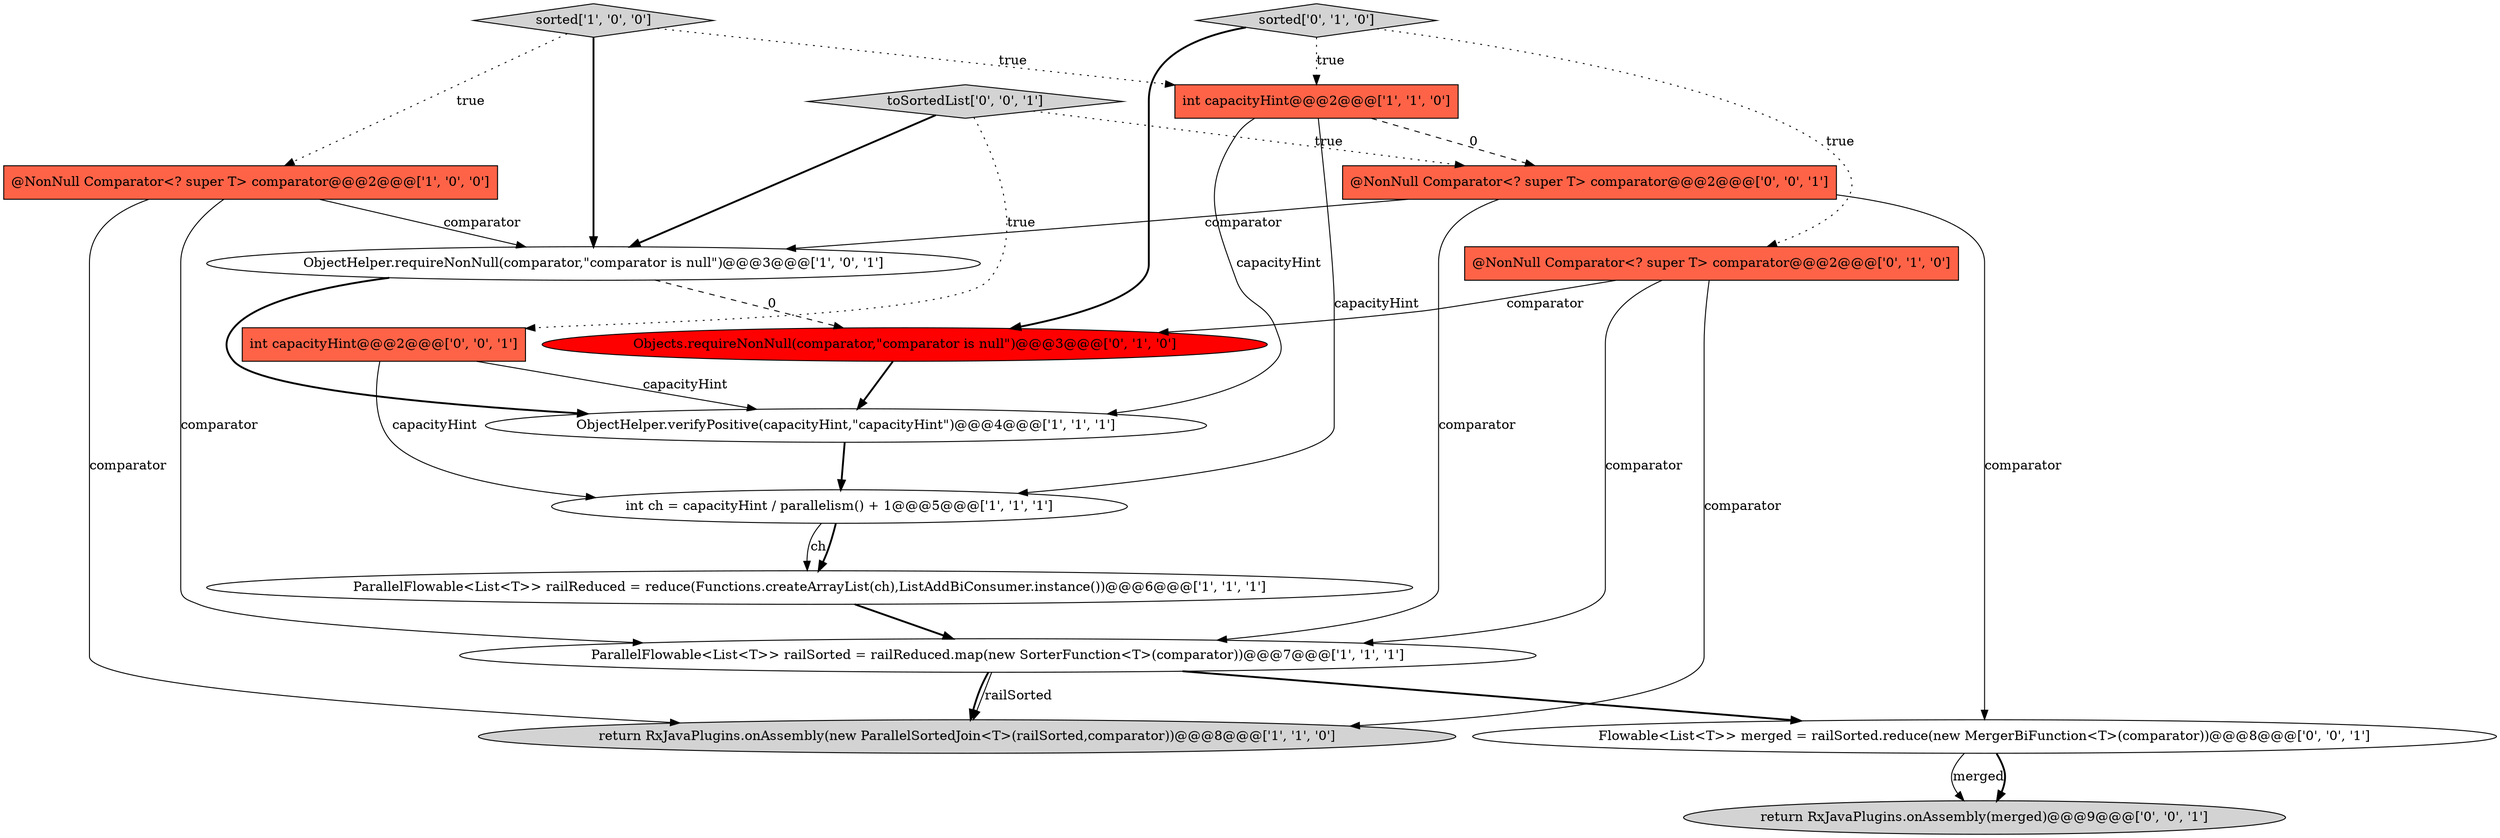 digraph {
14 [style = filled, label = "Flowable<List<T>> merged = railSorted.reduce(new MergerBiFunction<T>(comparator))@@@8@@@['0', '0', '1']", fillcolor = white, shape = ellipse image = "AAA0AAABBB3BBB"];
2 [style = filled, label = "int ch = capacityHint / parallelism() + 1@@@5@@@['1', '1', '1']", fillcolor = white, shape = ellipse image = "AAA0AAABBB1BBB"];
9 [style = filled, label = "@NonNull Comparator<? super T> comparator@@@2@@@['0', '1', '0']", fillcolor = tomato, shape = box image = "AAA0AAABBB2BBB"];
13 [style = filled, label = "toSortedList['0', '0', '1']", fillcolor = lightgray, shape = diamond image = "AAA0AAABBB3BBB"];
10 [style = filled, label = "Objects.requireNonNull(comparator,\"comparator is null\")@@@3@@@['0', '1', '0']", fillcolor = red, shape = ellipse image = "AAA1AAABBB2BBB"];
15 [style = filled, label = "int capacityHint@@@2@@@['0', '0', '1']", fillcolor = tomato, shape = box image = "AAA0AAABBB3BBB"];
8 [style = filled, label = "return RxJavaPlugins.onAssembly(new ParallelSortedJoin<T>(railSorted,comparator))@@@8@@@['1', '1', '0']", fillcolor = lightgray, shape = ellipse image = "AAA0AAABBB1BBB"];
4 [style = filled, label = "sorted['1', '0', '0']", fillcolor = lightgray, shape = diamond image = "AAA0AAABBB1BBB"];
0 [style = filled, label = "ParallelFlowable<List<T>> railSorted = railReduced.map(new SorterFunction<T>(comparator))@@@7@@@['1', '1', '1']", fillcolor = white, shape = ellipse image = "AAA0AAABBB1BBB"];
3 [style = filled, label = "@NonNull Comparator<? super T> comparator@@@2@@@['1', '0', '0']", fillcolor = tomato, shape = box image = "AAA0AAABBB1BBB"];
7 [style = filled, label = "ObjectHelper.verifyPositive(capacityHint,\"capacityHint\")@@@4@@@['1', '1', '1']", fillcolor = white, shape = ellipse image = "AAA0AAABBB1BBB"];
11 [style = filled, label = "sorted['0', '1', '0']", fillcolor = lightgray, shape = diamond image = "AAA0AAABBB2BBB"];
6 [style = filled, label = "ParallelFlowable<List<T>> railReduced = reduce(Functions.createArrayList(ch),ListAddBiConsumer.instance())@@@6@@@['1', '1', '1']", fillcolor = white, shape = ellipse image = "AAA0AAABBB1BBB"];
5 [style = filled, label = "int capacityHint@@@2@@@['1', '1', '0']", fillcolor = tomato, shape = box image = "AAA0AAABBB1BBB"];
12 [style = filled, label = "return RxJavaPlugins.onAssembly(merged)@@@9@@@['0', '0', '1']", fillcolor = lightgray, shape = ellipse image = "AAA0AAABBB3BBB"];
16 [style = filled, label = "@NonNull Comparator<? super T> comparator@@@2@@@['0', '0', '1']", fillcolor = tomato, shape = box image = "AAA0AAABBB3BBB"];
1 [style = filled, label = "ObjectHelper.requireNonNull(comparator,\"comparator is null\")@@@3@@@['1', '0', '1']", fillcolor = white, shape = ellipse image = "AAA0AAABBB1BBB"];
9->10 [style = solid, label="comparator"];
4->5 [style = dotted, label="true"];
13->16 [style = dotted, label="true"];
2->6 [style = solid, label="ch"];
15->2 [style = solid, label="capacityHint"];
2->6 [style = bold, label=""];
5->2 [style = solid, label="capacityHint"];
3->1 [style = solid, label="comparator"];
16->0 [style = solid, label="comparator"];
11->9 [style = dotted, label="true"];
11->5 [style = dotted, label="true"];
6->0 [style = bold, label=""];
1->10 [style = dashed, label="0"];
16->1 [style = solid, label="comparator"];
1->7 [style = bold, label=""];
10->7 [style = bold, label=""];
13->1 [style = bold, label=""];
5->16 [style = dashed, label="0"];
3->8 [style = solid, label="comparator"];
14->12 [style = solid, label="merged"];
9->0 [style = solid, label="comparator"];
0->14 [style = bold, label=""];
4->3 [style = dotted, label="true"];
11->10 [style = bold, label=""];
7->2 [style = bold, label=""];
15->7 [style = solid, label="capacityHint"];
14->12 [style = bold, label=""];
9->8 [style = solid, label="comparator"];
0->8 [style = bold, label=""];
0->8 [style = solid, label="railSorted"];
5->7 [style = solid, label="capacityHint"];
3->0 [style = solid, label="comparator"];
13->15 [style = dotted, label="true"];
4->1 [style = bold, label=""];
16->14 [style = solid, label="comparator"];
}
